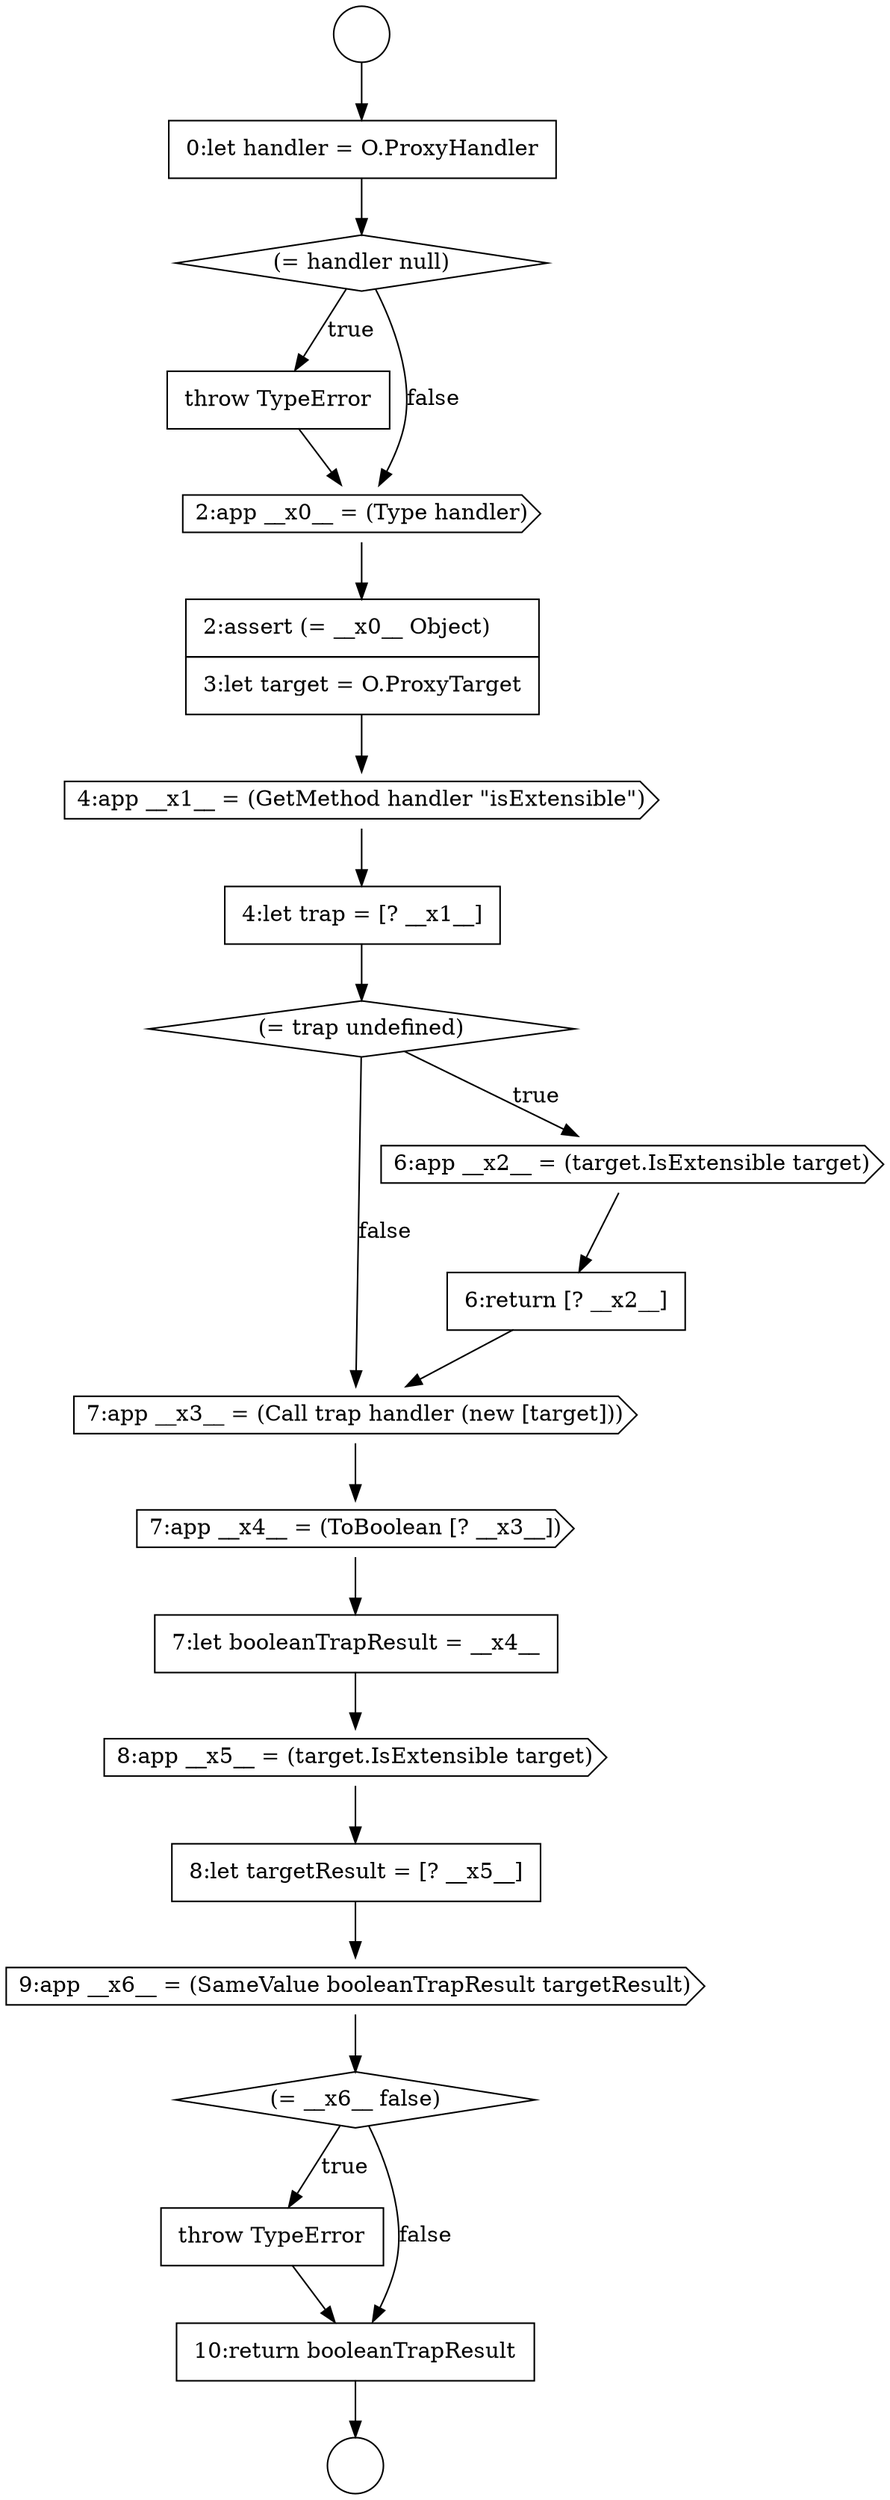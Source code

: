 digraph {
  node2740 [shape=none, margin=0, label=<<font color="black">
    <table border="0" cellborder="1" cellspacing="0" cellpadding="10">
      <tr><td align="left">throw TypeError</td></tr>
    </table>
  </font>> color="black" fillcolor="white" style=filled]
  node2723 [shape=none, margin=0, label=<<font color="black">
    <table border="0" cellborder="1" cellspacing="0" cellpadding="10">
      <tr><td align="left">0:let handler = O.ProxyHandler</td></tr>
    </table>
  </font>> color="black" fillcolor="white" style=filled]
  node2735 [shape=none, margin=0, label=<<font color="black">
    <table border="0" cellborder="1" cellspacing="0" cellpadding="10">
      <tr><td align="left">7:let booleanTrapResult = __x4__</td></tr>
    </table>
  </font>> color="black" fillcolor="white" style=filled]
  node2730 [shape=diamond, label=<<font color="black">(= trap undefined)</font>> color="black" fillcolor="white" style=filled]
  node2737 [shape=none, margin=0, label=<<font color="black">
    <table border="0" cellborder="1" cellspacing="0" cellpadding="10">
      <tr><td align="left">8:let targetResult = [? __x5__]</td></tr>
    </table>
  </font>> color="black" fillcolor="white" style=filled]
  node2733 [shape=cds, label=<<font color="black">7:app __x3__ = (Call trap handler (new [target]))</font>> color="black" fillcolor="white" style=filled]
  node2741 [shape=none, margin=0, label=<<font color="black">
    <table border="0" cellborder="1" cellspacing="0" cellpadding="10">
      <tr><td align="left">10:return booleanTrapResult</td></tr>
    </table>
  </font>> color="black" fillcolor="white" style=filled]
  node2727 [shape=none, margin=0, label=<<font color="black">
    <table border="0" cellborder="1" cellspacing="0" cellpadding="10">
      <tr><td align="left">2:assert (= __x0__ Object)</td></tr>
      <tr><td align="left">3:let target = O.ProxyTarget</td></tr>
    </table>
  </font>> color="black" fillcolor="white" style=filled]
  node2738 [shape=cds, label=<<font color="black">9:app __x6__ = (SameValue booleanTrapResult targetResult)</font>> color="black" fillcolor="white" style=filled]
  node2721 [shape=circle label=" " color="black" fillcolor="white" style=filled]
  node2725 [shape=none, margin=0, label=<<font color="black">
    <table border="0" cellborder="1" cellspacing="0" cellpadding="10">
      <tr><td align="left">throw TypeError</td></tr>
    </table>
  </font>> color="black" fillcolor="white" style=filled]
  node2732 [shape=none, margin=0, label=<<font color="black">
    <table border="0" cellborder="1" cellspacing="0" cellpadding="10">
      <tr><td align="left">6:return [? __x2__]</td></tr>
    </table>
  </font>> color="black" fillcolor="white" style=filled]
  node2739 [shape=diamond, label=<<font color="black">(= __x6__ false)</font>> color="black" fillcolor="white" style=filled]
  node2736 [shape=cds, label=<<font color="black">8:app __x5__ = (target.IsExtensible target)</font>> color="black" fillcolor="white" style=filled]
  node2731 [shape=cds, label=<<font color="black">6:app __x2__ = (target.IsExtensible target)</font>> color="black" fillcolor="white" style=filled]
  node2726 [shape=cds, label=<<font color="black">2:app __x0__ = (Type handler)</font>> color="black" fillcolor="white" style=filled]
  node2724 [shape=diamond, label=<<font color="black">(= handler null)</font>> color="black" fillcolor="white" style=filled]
  node2729 [shape=none, margin=0, label=<<font color="black">
    <table border="0" cellborder="1" cellspacing="0" cellpadding="10">
      <tr><td align="left">4:let trap = [? __x1__]</td></tr>
    </table>
  </font>> color="black" fillcolor="white" style=filled]
  node2734 [shape=cds, label=<<font color="black">7:app __x4__ = (ToBoolean [? __x3__])</font>> color="black" fillcolor="white" style=filled]
  node2722 [shape=circle label=" " color="black" fillcolor="white" style=filled]
  node2728 [shape=cds, label=<<font color="black">4:app __x1__ = (GetMethod handler &quot;isExtensible&quot;)</font>> color="black" fillcolor="white" style=filled]
  node2725 -> node2726 [ color="black"]
  node2721 -> node2723 [ color="black"]
  node2740 -> node2741 [ color="black"]
  node2738 -> node2739 [ color="black"]
  node2727 -> node2728 [ color="black"]
  node2726 -> node2727 [ color="black"]
  node2734 -> node2735 [ color="black"]
  node2730 -> node2731 [label=<<font color="black">true</font>> color="black"]
  node2730 -> node2733 [label=<<font color="black">false</font>> color="black"]
  node2724 -> node2725 [label=<<font color="black">true</font>> color="black"]
  node2724 -> node2726 [label=<<font color="black">false</font>> color="black"]
  node2736 -> node2737 [ color="black"]
  node2728 -> node2729 [ color="black"]
  node2723 -> node2724 [ color="black"]
  node2729 -> node2730 [ color="black"]
  node2733 -> node2734 [ color="black"]
  node2735 -> node2736 [ color="black"]
  node2731 -> node2732 [ color="black"]
  node2737 -> node2738 [ color="black"]
  node2741 -> node2722 [ color="black"]
  node2732 -> node2733 [ color="black"]
  node2739 -> node2740 [label=<<font color="black">true</font>> color="black"]
  node2739 -> node2741 [label=<<font color="black">false</font>> color="black"]
}
